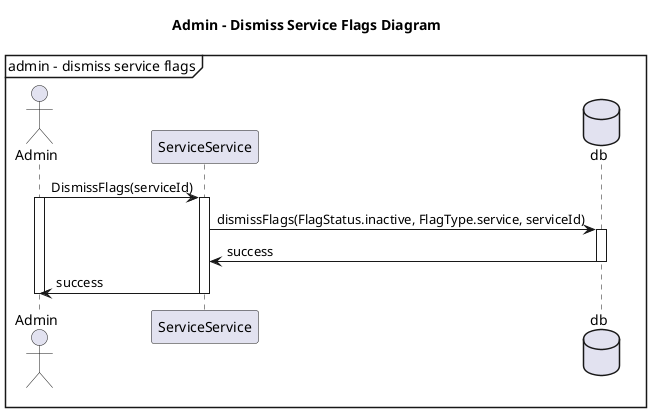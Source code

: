 @startuml Sequence

mainframe admin - dismiss service flags

title "Admin - Dismiss Service Flags Diagram"
actor Admin
participant ServiceService
database db

Admin -> ServiceService : DismissFlags(serviceId)
activate Admin
activate ServiceService
ServiceService -> db : dismissFlags(FlagStatus.inactive, FlagType.service, serviceId)
activate db
db -> ServiceService: success
deactivate db
ServiceService -> Admin: success
deactivate ServiceService
deactivate Admin


@enduml